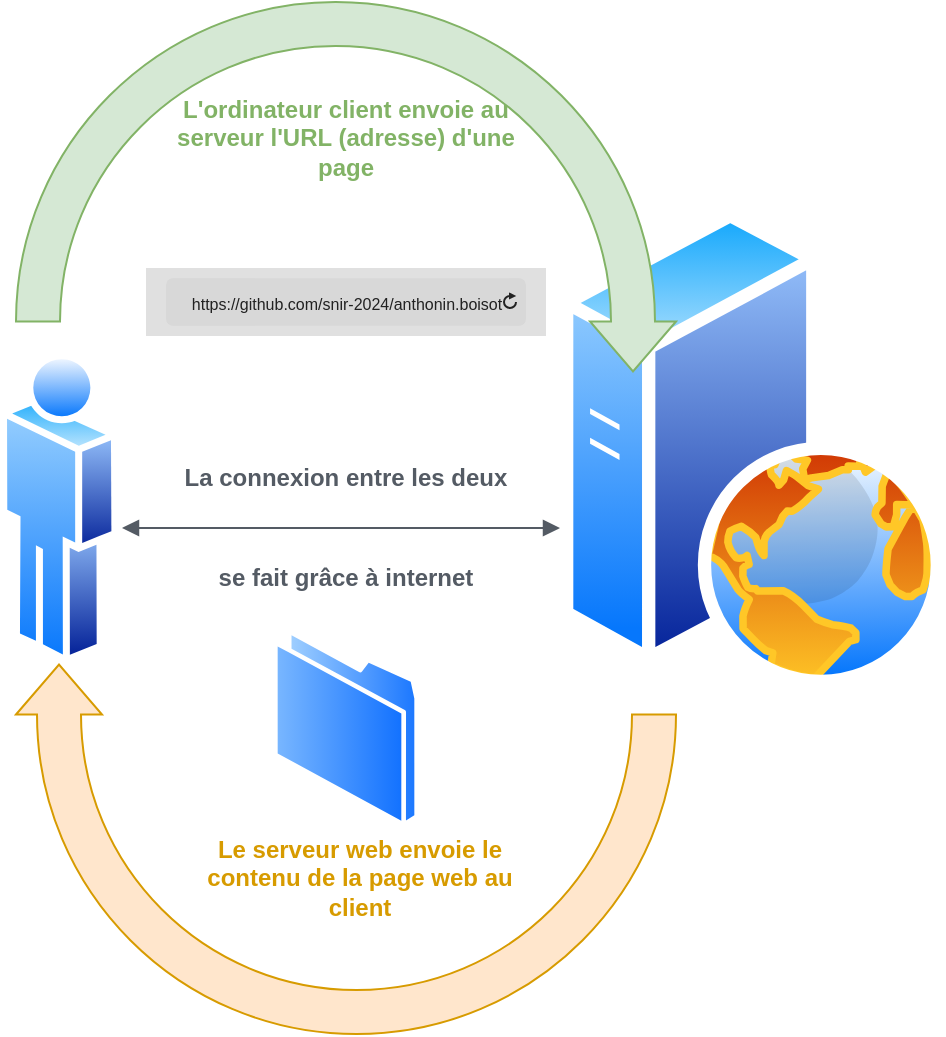 <mxfile version="20.5.3" type="device"><diagram id="PkDDxVfNsJKaZirV-2a-" name="Page-1"><mxGraphModel dx="942" dy="1783" grid="1" gridSize="10" guides="1" tooltips="1" connect="1" arrows="1" fold="1" page="1" pageScale="1" pageWidth="827" pageHeight="1169" math="0" shadow="0"><root><mxCell id="0"/><mxCell id="1" parent="0"/><mxCell id="7bkWaecCQodc8NfrvLUF-1" value="" style="aspect=fixed;perimeter=ellipsePerimeter;html=1;align=center;shadow=0;dashed=0;spacingTop=3;image;image=img/lib/active_directory/web_server.svg;" vertex="1" parent="1"><mxGeometry x="480" y="-510" width="192" height="240" as="geometry"/></mxCell><mxCell id="7bkWaecCQodc8NfrvLUF-2" value="" style="aspect=fixed;perimeter=ellipsePerimeter;html=1;align=center;shadow=0;dashed=0;spacingTop=3;image;image=img/lib/active_directory/user.svg;" vertex="1" parent="1"><mxGeometry x="200" y="-440" width="59.2" height="160" as="geometry"/></mxCell><mxCell id="7bkWaecCQodc8NfrvLUF-3" value="" style="aspect=fixed;perimeter=ellipsePerimeter;html=1;align=center;shadow=0;dashed=0;spacingTop=3;image;image=img/lib/active_directory/folder.svg;" vertex="1" parent="1"><mxGeometry x="336.5" y="-300" width="73" height="100" as="geometry"/></mxCell><mxCell id="7bkWaecCQodc8NfrvLUF-4" value="" style="edgeStyle=orthogonalEdgeStyle;html=1;endArrow=block;elbow=vertical;startArrow=block;startFill=1;endFill=1;strokeColor=#545B64;rounded=0;" edge="1" parent="1"><mxGeometry width="100" relative="1" as="geometry"><mxPoint x="261.0" y="-350" as="sourcePoint"/><mxPoint x="480" y="-350" as="targetPoint"/><Array as="points"><mxPoint x="471" y="-350"/><mxPoint x="471" y="-350"/></Array></mxGeometry></mxCell><mxCell id="7bkWaecCQodc8NfrvLUF-5" value="" style="html=1;shadow=0;dashed=0;align=center;verticalAlign=middle;shape=mxgraph.arrows2.uTurnArrow;dy=11;arrowHead=43;dx2=25;rotation=-90;fillColor=#ffe6cc;strokeColor=#d79b00;" vertex="1" parent="1"><mxGeometry x="355" y="-280" width="36" height="330" as="geometry"/></mxCell><mxCell id="7bkWaecCQodc8NfrvLUF-6" value="" style="html=1;shadow=0;dashed=0;align=center;verticalAlign=middle;shape=mxgraph.arrows2.uTurnArrow;dy=11;arrowHead=43;dx2=25;rotation=90;fillColor=#d5e8d4;strokeColor=#82b366;" vertex="1" parent="1"><mxGeometry x="355" y="-760" width="36" height="330" as="geometry"/></mxCell><mxCell id="7bkWaecCQodc8NfrvLUF-7" value="&lt;b&gt;&lt;font color=&quot;#d79b00&quot;&gt;Le serveur web envoie le contenu de la page web au client&lt;/font&gt;&lt;/b&gt;" style="text;html=1;strokeColor=none;fillColor=none;align=center;verticalAlign=middle;whiteSpace=wrap;rounded=0;" vertex="1" parent="1"><mxGeometry x="290" y="-190" width="180" height="30" as="geometry"/></mxCell><mxCell id="7bkWaecCQodc8NfrvLUF-8" value="&lt;font color=&quot;#82b366&quot;&gt;&lt;b&gt;L'ordinateur client envoie au serveur l'URL (adresse) d'une page&lt;/b&gt;&lt;/font&gt;" style="text;html=1;strokeColor=none;fillColor=none;align=center;verticalAlign=middle;whiteSpace=wrap;rounded=0;" vertex="1" parent="1"><mxGeometry x="283" y="-560" width="180" height="30" as="geometry"/></mxCell><mxCell id="7bkWaecCQodc8NfrvLUF-9" value="&lt;font color=&quot;#545b64&quot;&gt;&lt;b&gt;se fait grâce à internet&lt;/b&gt;&lt;/font&gt;" style="text;html=1;strokeColor=none;fillColor=none;align=center;verticalAlign=middle;whiteSpace=wrap;rounded=0;" vertex="1" parent="1"><mxGeometry x="283" y="-340" width="180" height="30" as="geometry"/></mxCell><mxCell id="7bkWaecCQodc8NfrvLUF-10" value="&lt;font color=&quot;#545b64&quot;&gt;&lt;b&gt;La connexion entre les deux&lt;/b&gt;&lt;/font&gt;" style="text;html=1;strokeColor=none;fillColor=none;align=center;verticalAlign=middle;whiteSpace=wrap;rounded=0;" vertex="1" parent="1"><mxGeometry x="283" y="-390" width="180" height="30" as="geometry"/></mxCell><mxCell id="7bkWaecCQodc8NfrvLUF-11" value="https://github.com/snir-2024/anthonin.boisot" style="html=1;strokeWidth=1;shadow=0;dashed=0;shape=mxgraph.ios7ui.url;fillColor=#e0e0e0;strokeColor=#c0c0c0;buttonText=;strokeColor2=#222222;fontColor=#222222;fontSize=8;spacingTop=2;align=center;" vertex="1" parent="1"><mxGeometry x="273" y="-480" width="200" height="34" as="geometry"/></mxCell></root></mxGraphModel></diagram></mxfile>